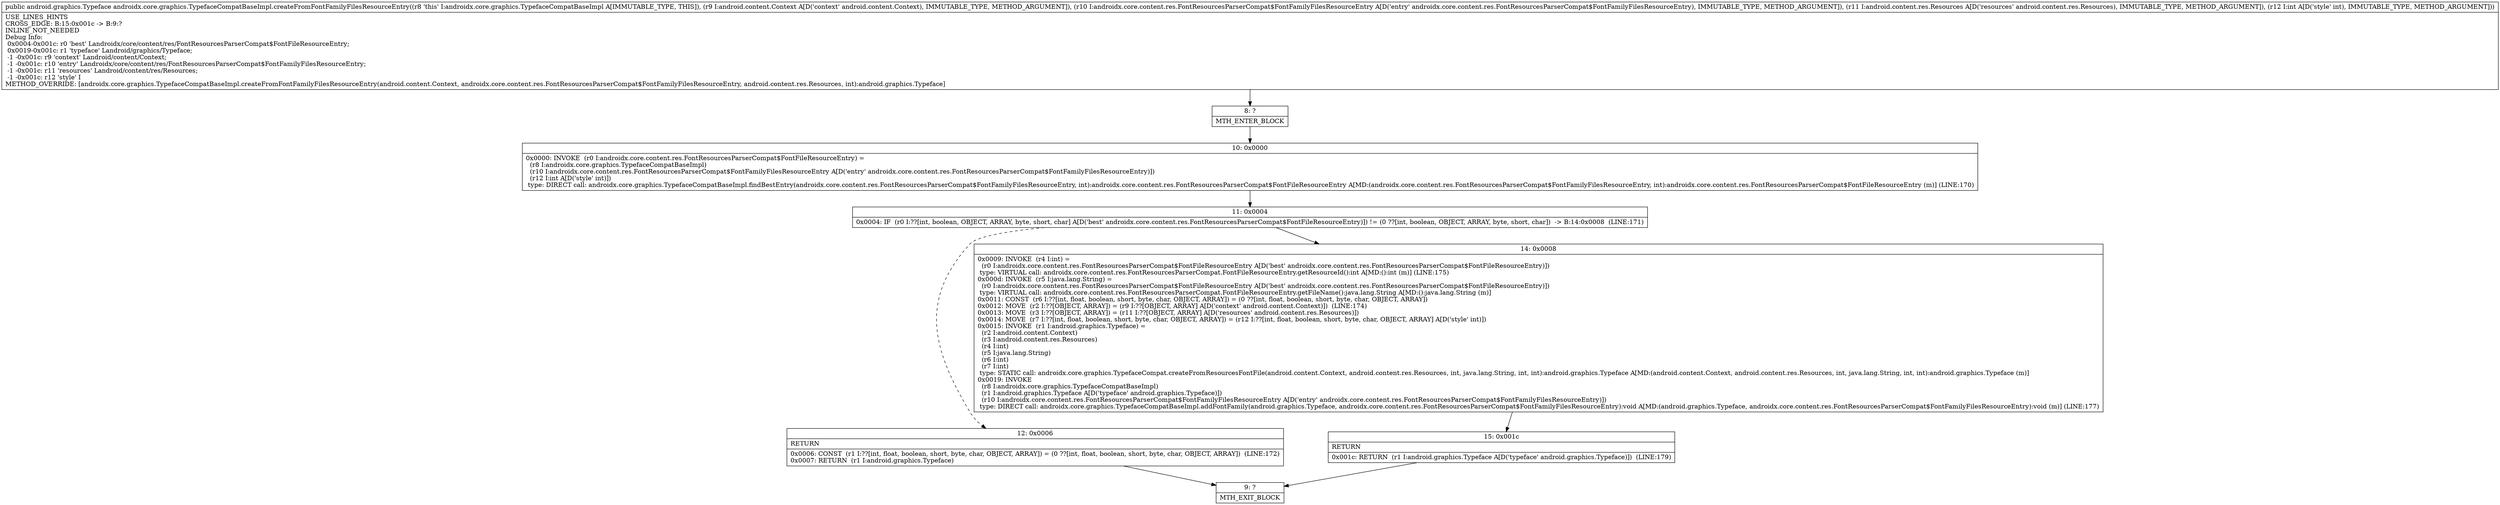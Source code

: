digraph "CFG forandroidx.core.graphics.TypefaceCompatBaseImpl.createFromFontFamilyFilesResourceEntry(Landroid\/content\/Context;Landroidx\/core\/content\/res\/FontResourcesParserCompat$FontFamilyFilesResourceEntry;Landroid\/content\/res\/Resources;I)Landroid\/graphics\/Typeface;" {
Node_8 [shape=record,label="{8\:\ ?|MTH_ENTER_BLOCK\l}"];
Node_10 [shape=record,label="{10\:\ 0x0000|0x0000: INVOKE  (r0 I:androidx.core.content.res.FontResourcesParserCompat$FontFileResourceEntry) = \l  (r8 I:androidx.core.graphics.TypefaceCompatBaseImpl)\l  (r10 I:androidx.core.content.res.FontResourcesParserCompat$FontFamilyFilesResourceEntry A[D('entry' androidx.core.content.res.FontResourcesParserCompat$FontFamilyFilesResourceEntry)])\l  (r12 I:int A[D('style' int)])\l type: DIRECT call: androidx.core.graphics.TypefaceCompatBaseImpl.findBestEntry(androidx.core.content.res.FontResourcesParserCompat$FontFamilyFilesResourceEntry, int):androidx.core.content.res.FontResourcesParserCompat$FontFileResourceEntry A[MD:(androidx.core.content.res.FontResourcesParserCompat$FontFamilyFilesResourceEntry, int):androidx.core.content.res.FontResourcesParserCompat$FontFileResourceEntry (m)] (LINE:170)\l}"];
Node_11 [shape=record,label="{11\:\ 0x0004|0x0004: IF  (r0 I:??[int, boolean, OBJECT, ARRAY, byte, short, char] A[D('best' androidx.core.content.res.FontResourcesParserCompat$FontFileResourceEntry)]) != (0 ??[int, boolean, OBJECT, ARRAY, byte, short, char])  \-\> B:14:0x0008  (LINE:171)\l}"];
Node_12 [shape=record,label="{12\:\ 0x0006|RETURN\l|0x0006: CONST  (r1 I:??[int, float, boolean, short, byte, char, OBJECT, ARRAY]) = (0 ??[int, float, boolean, short, byte, char, OBJECT, ARRAY])  (LINE:172)\l0x0007: RETURN  (r1 I:android.graphics.Typeface) \l}"];
Node_9 [shape=record,label="{9\:\ ?|MTH_EXIT_BLOCK\l}"];
Node_14 [shape=record,label="{14\:\ 0x0008|0x0009: INVOKE  (r4 I:int) = \l  (r0 I:androidx.core.content.res.FontResourcesParserCompat$FontFileResourceEntry A[D('best' androidx.core.content.res.FontResourcesParserCompat$FontFileResourceEntry)])\l type: VIRTUAL call: androidx.core.content.res.FontResourcesParserCompat.FontFileResourceEntry.getResourceId():int A[MD:():int (m)] (LINE:175)\l0x000d: INVOKE  (r5 I:java.lang.String) = \l  (r0 I:androidx.core.content.res.FontResourcesParserCompat$FontFileResourceEntry A[D('best' androidx.core.content.res.FontResourcesParserCompat$FontFileResourceEntry)])\l type: VIRTUAL call: androidx.core.content.res.FontResourcesParserCompat.FontFileResourceEntry.getFileName():java.lang.String A[MD:():java.lang.String (m)]\l0x0011: CONST  (r6 I:??[int, float, boolean, short, byte, char, OBJECT, ARRAY]) = (0 ??[int, float, boolean, short, byte, char, OBJECT, ARRAY]) \l0x0012: MOVE  (r2 I:??[OBJECT, ARRAY]) = (r9 I:??[OBJECT, ARRAY] A[D('context' android.content.Context)])  (LINE:174)\l0x0013: MOVE  (r3 I:??[OBJECT, ARRAY]) = (r11 I:??[OBJECT, ARRAY] A[D('resources' android.content.res.Resources)]) \l0x0014: MOVE  (r7 I:??[int, float, boolean, short, byte, char, OBJECT, ARRAY]) = (r12 I:??[int, float, boolean, short, byte, char, OBJECT, ARRAY] A[D('style' int)]) \l0x0015: INVOKE  (r1 I:android.graphics.Typeface) = \l  (r2 I:android.content.Context)\l  (r3 I:android.content.res.Resources)\l  (r4 I:int)\l  (r5 I:java.lang.String)\l  (r6 I:int)\l  (r7 I:int)\l type: STATIC call: androidx.core.graphics.TypefaceCompat.createFromResourcesFontFile(android.content.Context, android.content.res.Resources, int, java.lang.String, int, int):android.graphics.Typeface A[MD:(android.content.Context, android.content.res.Resources, int, java.lang.String, int, int):android.graphics.Typeface (m)]\l0x0019: INVOKE  \l  (r8 I:androidx.core.graphics.TypefaceCompatBaseImpl)\l  (r1 I:android.graphics.Typeface A[D('typeface' android.graphics.Typeface)])\l  (r10 I:androidx.core.content.res.FontResourcesParserCompat$FontFamilyFilesResourceEntry A[D('entry' androidx.core.content.res.FontResourcesParserCompat$FontFamilyFilesResourceEntry)])\l type: DIRECT call: androidx.core.graphics.TypefaceCompatBaseImpl.addFontFamily(android.graphics.Typeface, androidx.core.content.res.FontResourcesParserCompat$FontFamilyFilesResourceEntry):void A[MD:(android.graphics.Typeface, androidx.core.content.res.FontResourcesParserCompat$FontFamilyFilesResourceEntry):void (m)] (LINE:177)\l}"];
Node_15 [shape=record,label="{15\:\ 0x001c|RETURN\l|0x001c: RETURN  (r1 I:android.graphics.Typeface A[D('typeface' android.graphics.Typeface)])  (LINE:179)\l}"];
MethodNode[shape=record,label="{public android.graphics.Typeface androidx.core.graphics.TypefaceCompatBaseImpl.createFromFontFamilyFilesResourceEntry((r8 'this' I:androidx.core.graphics.TypefaceCompatBaseImpl A[IMMUTABLE_TYPE, THIS]), (r9 I:android.content.Context A[D('context' android.content.Context), IMMUTABLE_TYPE, METHOD_ARGUMENT]), (r10 I:androidx.core.content.res.FontResourcesParserCompat$FontFamilyFilesResourceEntry A[D('entry' androidx.core.content.res.FontResourcesParserCompat$FontFamilyFilesResourceEntry), IMMUTABLE_TYPE, METHOD_ARGUMENT]), (r11 I:android.content.res.Resources A[D('resources' android.content.res.Resources), IMMUTABLE_TYPE, METHOD_ARGUMENT]), (r12 I:int A[D('style' int), IMMUTABLE_TYPE, METHOD_ARGUMENT]))  | USE_LINES_HINTS\lCROSS_EDGE: B:15:0x001c \-\> B:9:?\lINLINE_NOT_NEEDED\lDebug Info:\l  0x0004\-0x001c: r0 'best' Landroidx\/core\/content\/res\/FontResourcesParserCompat$FontFileResourceEntry;\l  0x0019\-0x001c: r1 'typeface' Landroid\/graphics\/Typeface;\l  \-1 \-0x001c: r9 'context' Landroid\/content\/Context;\l  \-1 \-0x001c: r10 'entry' Landroidx\/core\/content\/res\/FontResourcesParserCompat$FontFamilyFilesResourceEntry;\l  \-1 \-0x001c: r11 'resources' Landroid\/content\/res\/Resources;\l  \-1 \-0x001c: r12 'style' I\lMETHOD_OVERRIDE: [androidx.core.graphics.TypefaceCompatBaseImpl.createFromFontFamilyFilesResourceEntry(android.content.Context, androidx.core.content.res.FontResourcesParserCompat$FontFamilyFilesResourceEntry, android.content.res.Resources, int):android.graphics.Typeface]\l}"];
MethodNode -> Node_8;Node_8 -> Node_10;
Node_10 -> Node_11;
Node_11 -> Node_12[style=dashed];
Node_11 -> Node_14;
Node_12 -> Node_9;
Node_14 -> Node_15;
Node_15 -> Node_9;
}

